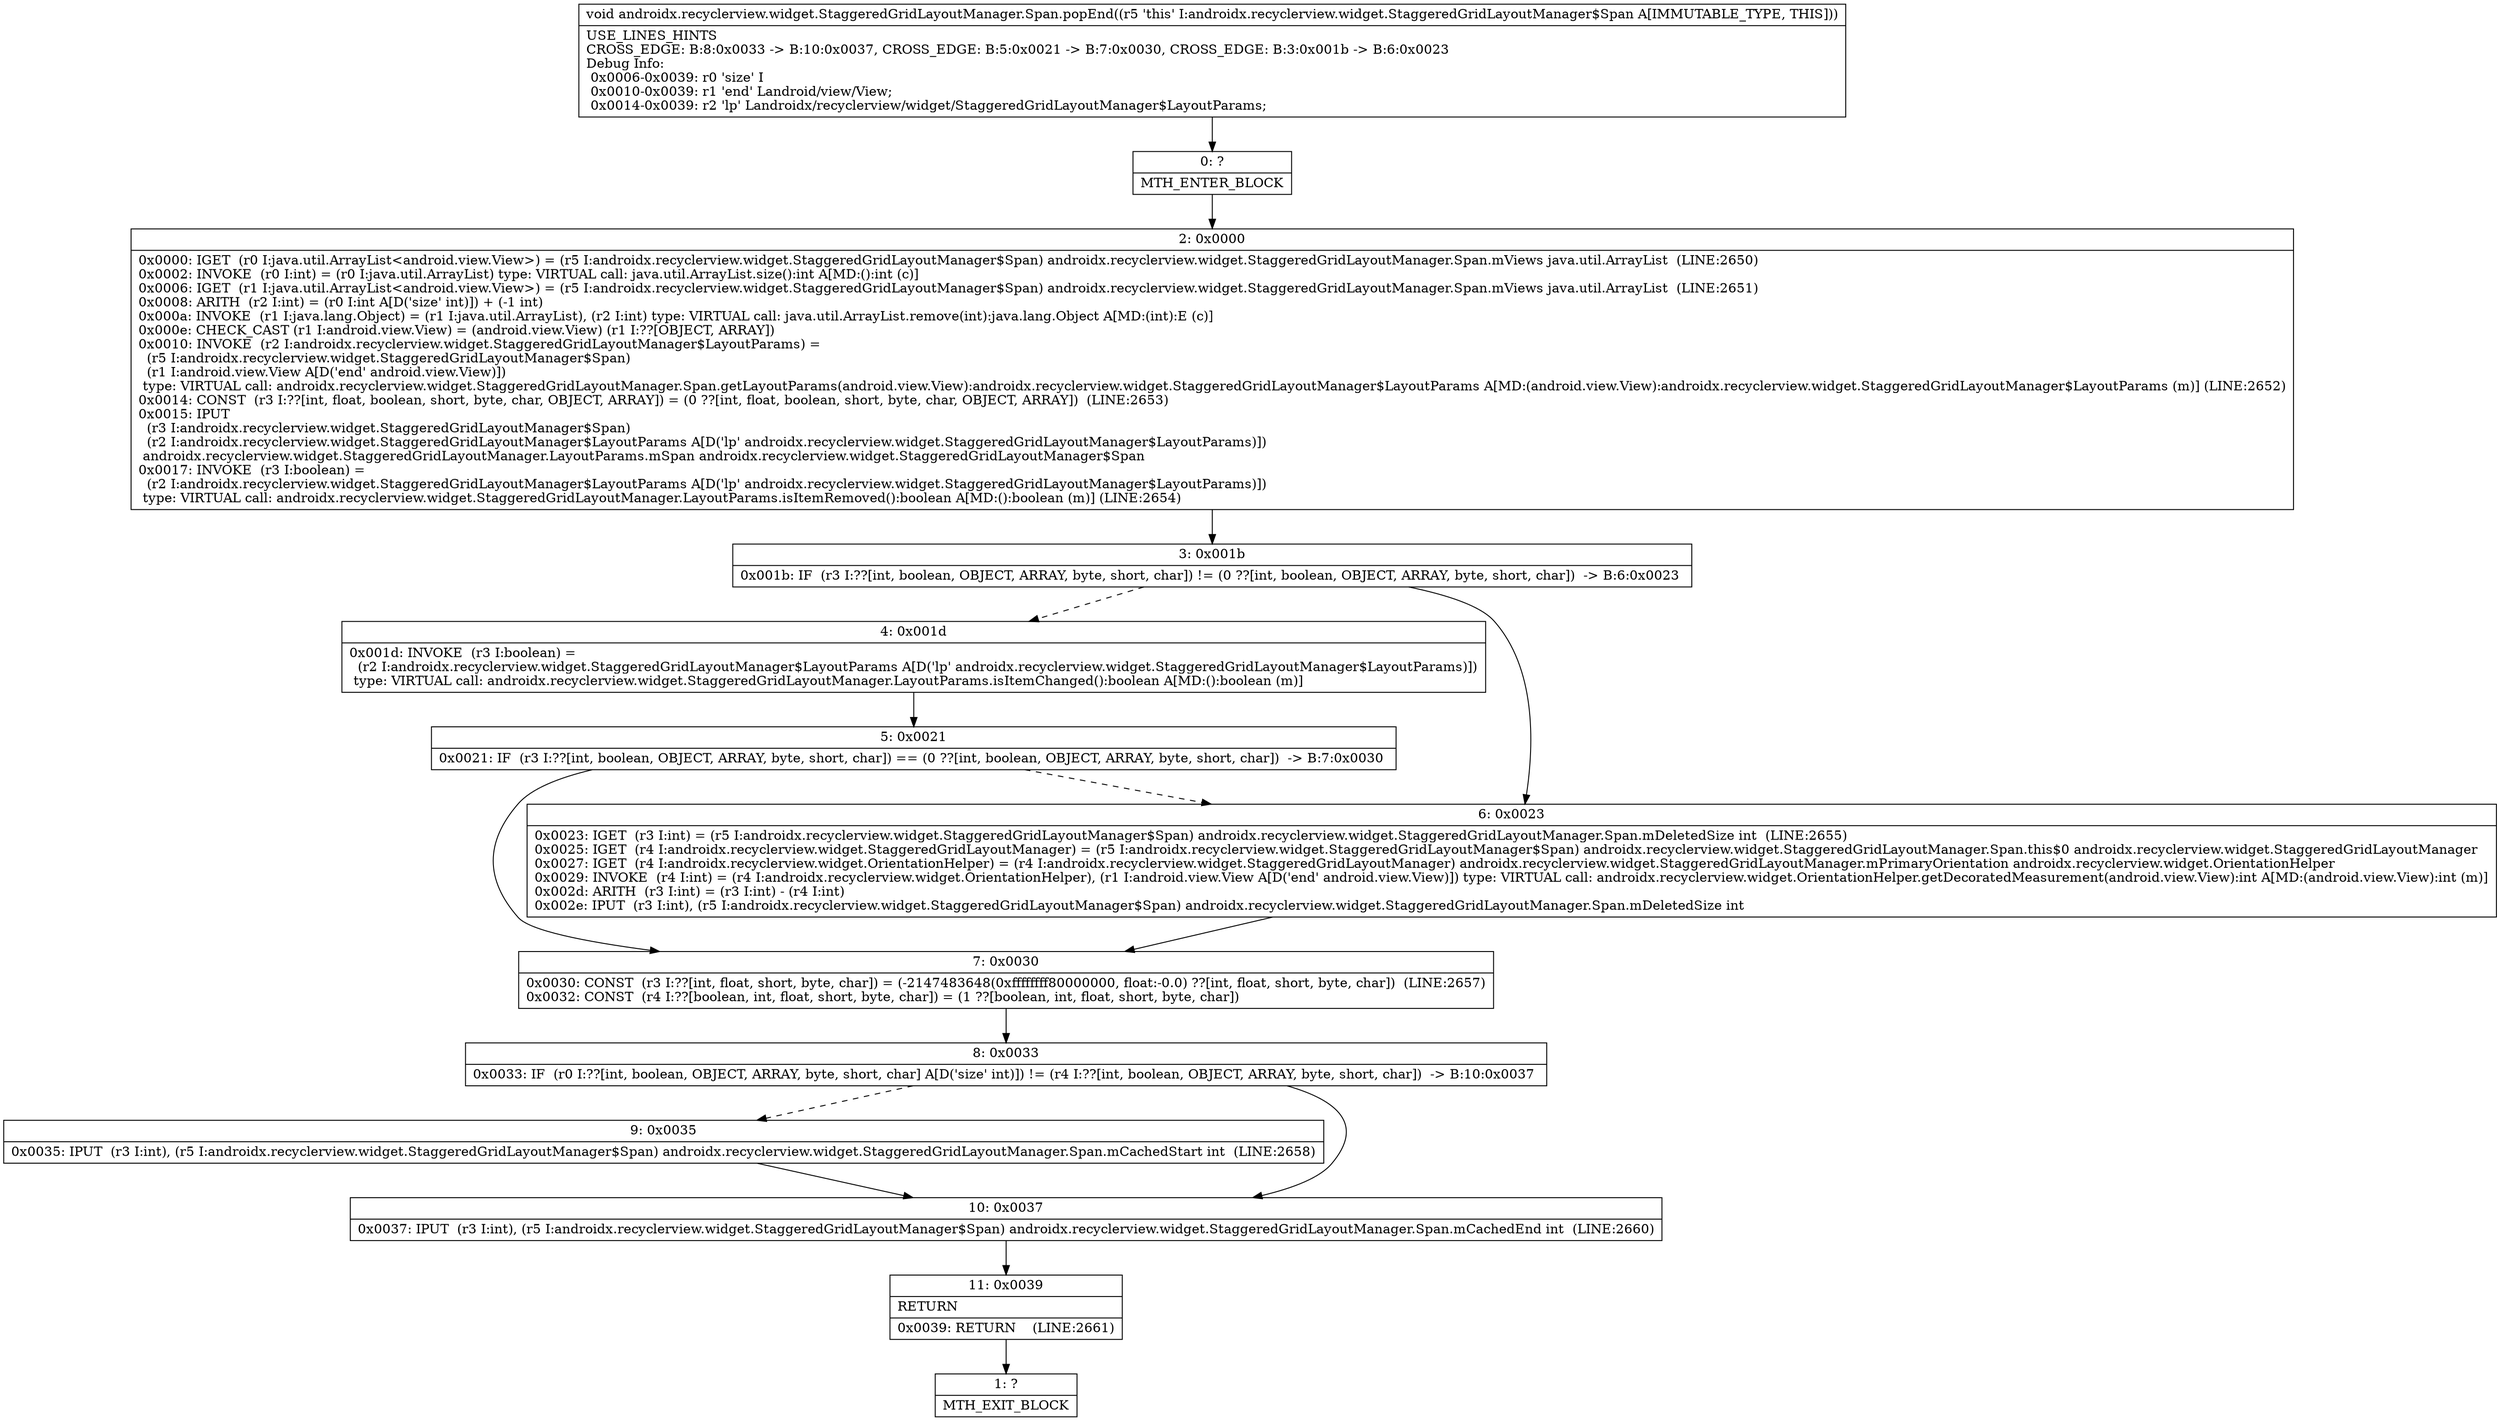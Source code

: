 digraph "CFG forandroidx.recyclerview.widget.StaggeredGridLayoutManager.Span.popEnd()V" {
Node_0 [shape=record,label="{0\:\ ?|MTH_ENTER_BLOCK\l}"];
Node_2 [shape=record,label="{2\:\ 0x0000|0x0000: IGET  (r0 I:java.util.ArrayList\<android.view.View\>) = (r5 I:androidx.recyclerview.widget.StaggeredGridLayoutManager$Span) androidx.recyclerview.widget.StaggeredGridLayoutManager.Span.mViews java.util.ArrayList  (LINE:2650)\l0x0002: INVOKE  (r0 I:int) = (r0 I:java.util.ArrayList) type: VIRTUAL call: java.util.ArrayList.size():int A[MD:():int (c)]\l0x0006: IGET  (r1 I:java.util.ArrayList\<android.view.View\>) = (r5 I:androidx.recyclerview.widget.StaggeredGridLayoutManager$Span) androidx.recyclerview.widget.StaggeredGridLayoutManager.Span.mViews java.util.ArrayList  (LINE:2651)\l0x0008: ARITH  (r2 I:int) = (r0 I:int A[D('size' int)]) + (\-1 int) \l0x000a: INVOKE  (r1 I:java.lang.Object) = (r1 I:java.util.ArrayList), (r2 I:int) type: VIRTUAL call: java.util.ArrayList.remove(int):java.lang.Object A[MD:(int):E (c)]\l0x000e: CHECK_CAST (r1 I:android.view.View) = (android.view.View) (r1 I:??[OBJECT, ARRAY]) \l0x0010: INVOKE  (r2 I:androidx.recyclerview.widget.StaggeredGridLayoutManager$LayoutParams) = \l  (r5 I:androidx.recyclerview.widget.StaggeredGridLayoutManager$Span)\l  (r1 I:android.view.View A[D('end' android.view.View)])\l type: VIRTUAL call: androidx.recyclerview.widget.StaggeredGridLayoutManager.Span.getLayoutParams(android.view.View):androidx.recyclerview.widget.StaggeredGridLayoutManager$LayoutParams A[MD:(android.view.View):androidx.recyclerview.widget.StaggeredGridLayoutManager$LayoutParams (m)] (LINE:2652)\l0x0014: CONST  (r3 I:??[int, float, boolean, short, byte, char, OBJECT, ARRAY]) = (0 ??[int, float, boolean, short, byte, char, OBJECT, ARRAY])  (LINE:2653)\l0x0015: IPUT  \l  (r3 I:androidx.recyclerview.widget.StaggeredGridLayoutManager$Span)\l  (r2 I:androidx.recyclerview.widget.StaggeredGridLayoutManager$LayoutParams A[D('lp' androidx.recyclerview.widget.StaggeredGridLayoutManager$LayoutParams)])\l androidx.recyclerview.widget.StaggeredGridLayoutManager.LayoutParams.mSpan androidx.recyclerview.widget.StaggeredGridLayoutManager$Span \l0x0017: INVOKE  (r3 I:boolean) = \l  (r2 I:androidx.recyclerview.widget.StaggeredGridLayoutManager$LayoutParams A[D('lp' androidx.recyclerview.widget.StaggeredGridLayoutManager$LayoutParams)])\l type: VIRTUAL call: androidx.recyclerview.widget.StaggeredGridLayoutManager.LayoutParams.isItemRemoved():boolean A[MD:():boolean (m)] (LINE:2654)\l}"];
Node_3 [shape=record,label="{3\:\ 0x001b|0x001b: IF  (r3 I:??[int, boolean, OBJECT, ARRAY, byte, short, char]) != (0 ??[int, boolean, OBJECT, ARRAY, byte, short, char])  \-\> B:6:0x0023 \l}"];
Node_4 [shape=record,label="{4\:\ 0x001d|0x001d: INVOKE  (r3 I:boolean) = \l  (r2 I:androidx.recyclerview.widget.StaggeredGridLayoutManager$LayoutParams A[D('lp' androidx.recyclerview.widget.StaggeredGridLayoutManager$LayoutParams)])\l type: VIRTUAL call: androidx.recyclerview.widget.StaggeredGridLayoutManager.LayoutParams.isItemChanged():boolean A[MD:():boolean (m)]\l}"];
Node_5 [shape=record,label="{5\:\ 0x0021|0x0021: IF  (r3 I:??[int, boolean, OBJECT, ARRAY, byte, short, char]) == (0 ??[int, boolean, OBJECT, ARRAY, byte, short, char])  \-\> B:7:0x0030 \l}"];
Node_7 [shape=record,label="{7\:\ 0x0030|0x0030: CONST  (r3 I:??[int, float, short, byte, char]) = (\-2147483648(0xffffffff80000000, float:\-0.0) ??[int, float, short, byte, char])  (LINE:2657)\l0x0032: CONST  (r4 I:??[boolean, int, float, short, byte, char]) = (1 ??[boolean, int, float, short, byte, char]) \l}"];
Node_8 [shape=record,label="{8\:\ 0x0033|0x0033: IF  (r0 I:??[int, boolean, OBJECT, ARRAY, byte, short, char] A[D('size' int)]) != (r4 I:??[int, boolean, OBJECT, ARRAY, byte, short, char])  \-\> B:10:0x0037 \l}"];
Node_9 [shape=record,label="{9\:\ 0x0035|0x0035: IPUT  (r3 I:int), (r5 I:androidx.recyclerview.widget.StaggeredGridLayoutManager$Span) androidx.recyclerview.widget.StaggeredGridLayoutManager.Span.mCachedStart int  (LINE:2658)\l}"];
Node_10 [shape=record,label="{10\:\ 0x0037|0x0037: IPUT  (r3 I:int), (r5 I:androidx.recyclerview.widget.StaggeredGridLayoutManager$Span) androidx.recyclerview.widget.StaggeredGridLayoutManager.Span.mCachedEnd int  (LINE:2660)\l}"];
Node_11 [shape=record,label="{11\:\ 0x0039|RETURN\l|0x0039: RETURN    (LINE:2661)\l}"];
Node_1 [shape=record,label="{1\:\ ?|MTH_EXIT_BLOCK\l}"];
Node_6 [shape=record,label="{6\:\ 0x0023|0x0023: IGET  (r3 I:int) = (r5 I:androidx.recyclerview.widget.StaggeredGridLayoutManager$Span) androidx.recyclerview.widget.StaggeredGridLayoutManager.Span.mDeletedSize int  (LINE:2655)\l0x0025: IGET  (r4 I:androidx.recyclerview.widget.StaggeredGridLayoutManager) = (r5 I:androidx.recyclerview.widget.StaggeredGridLayoutManager$Span) androidx.recyclerview.widget.StaggeredGridLayoutManager.Span.this$0 androidx.recyclerview.widget.StaggeredGridLayoutManager \l0x0027: IGET  (r4 I:androidx.recyclerview.widget.OrientationHelper) = (r4 I:androidx.recyclerview.widget.StaggeredGridLayoutManager) androidx.recyclerview.widget.StaggeredGridLayoutManager.mPrimaryOrientation androidx.recyclerview.widget.OrientationHelper \l0x0029: INVOKE  (r4 I:int) = (r4 I:androidx.recyclerview.widget.OrientationHelper), (r1 I:android.view.View A[D('end' android.view.View)]) type: VIRTUAL call: androidx.recyclerview.widget.OrientationHelper.getDecoratedMeasurement(android.view.View):int A[MD:(android.view.View):int (m)]\l0x002d: ARITH  (r3 I:int) = (r3 I:int) \- (r4 I:int) \l0x002e: IPUT  (r3 I:int), (r5 I:androidx.recyclerview.widget.StaggeredGridLayoutManager$Span) androidx.recyclerview.widget.StaggeredGridLayoutManager.Span.mDeletedSize int \l}"];
MethodNode[shape=record,label="{void androidx.recyclerview.widget.StaggeredGridLayoutManager.Span.popEnd((r5 'this' I:androidx.recyclerview.widget.StaggeredGridLayoutManager$Span A[IMMUTABLE_TYPE, THIS]))  | USE_LINES_HINTS\lCROSS_EDGE: B:8:0x0033 \-\> B:10:0x0037, CROSS_EDGE: B:5:0x0021 \-\> B:7:0x0030, CROSS_EDGE: B:3:0x001b \-\> B:6:0x0023\lDebug Info:\l  0x0006\-0x0039: r0 'size' I\l  0x0010\-0x0039: r1 'end' Landroid\/view\/View;\l  0x0014\-0x0039: r2 'lp' Landroidx\/recyclerview\/widget\/StaggeredGridLayoutManager$LayoutParams;\l}"];
MethodNode -> Node_0;Node_0 -> Node_2;
Node_2 -> Node_3;
Node_3 -> Node_4[style=dashed];
Node_3 -> Node_6;
Node_4 -> Node_5;
Node_5 -> Node_6[style=dashed];
Node_5 -> Node_7;
Node_7 -> Node_8;
Node_8 -> Node_9[style=dashed];
Node_8 -> Node_10;
Node_9 -> Node_10;
Node_10 -> Node_11;
Node_11 -> Node_1;
Node_6 -> Node_7;
}

